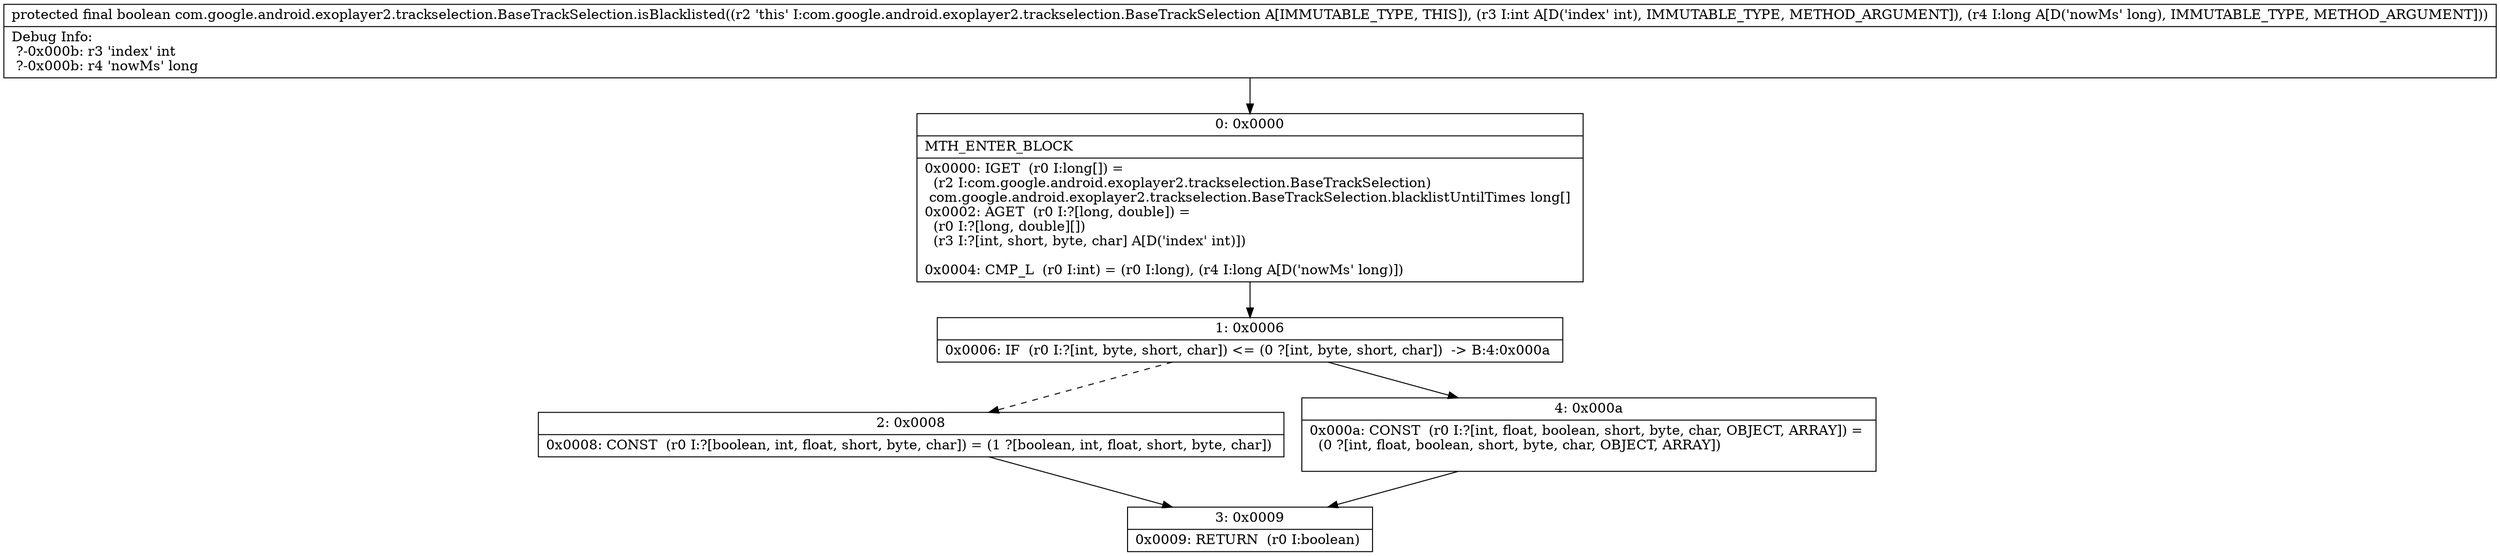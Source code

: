 digraph "CFG forcom.google.android.exoplayer2.trackselection.BaseTrackSelection.isBlacklisted(IJ)Z" {
Node_0 [shape=record,label="{0\:\ 0x0000|MTH_ENTER_BLOCK\l|0x0000: IGET  (r0 I:long[]) = \l  (r2 I:com.google.android.exoplayer2.trackselection.BaseTrackSelection)\l com.google.android.exoplayer2.trackselection.BaseTrackSelection.blacklistUntilTimes long[] \l0x0002: AGET  (r0 I:?[long, double]) = \l  (r0 I:?[long, double][])\l  (r3 I:?[int, short, byte, char] A[D('index' int)])\l \l0x0004: CMP_L  (r0 I:int) = (r0 I:long), (r4 I:long A[D('nowMs' long)]) \l}"];
Node_1 [shape=record,label="{1\:\ 0x0006|0x0006: IF  (r0 I:?[int, byte, short, char]) \<= (0 ?[int, byte, short, char])  \-\> B:4:0x000a \l}"];
Node_2 [shape=record,label="{2\:\ 0x0008|0x0008: CONST  (r0 I:?[boolean, int, float, short, byte, char]) = (1 ?[boolean, int, float, short, byte, char]) \l}"];
Node_3 [shape=record,label="{3\:\ 0x0009|0x0009: RETURN  (r0 I:boolean) \l}"];
Node_4 [shape=record,label="{4\:\ 0x000a|0x000a: CONST  (r0 I:?[int, float, boolean, short, byte, char, OBJECT, ARRAY]) = \l  (0 ?[int, float, boolean, short, byte, char, OBJECT, ARRAY])\l \l}"];
MethodNode[shape=record,label="{protected final boolean com.google.android.exoplayer2.trackselection.BaseTrackSelection.isBlacklisted((r2 'this' I:com.google.android.exoplayer2.trackselection.BaseTrackSelection A[IMMUTABLE_TYPE, THIS]), (r3 I:int A[D('index' int), IMMUTABLE_TYPE, METHOD_ARGUMENT]), (r4 I:long A[D('nowMs' long), IMMUTABLE_TYPE, METHOD_ARGUMENT]))  | Debug Info:\l  ?\-0x000b: r3 'index' int\l  ?\-0x000b: r4 'nowMs' long\l}"];
MethodNode -> Node_0;
Node_0 -> Node_1;
Node_1 -> Node_2[style=dashed];
Node_1 -> Node_4;
Node_2 -> Node_3;
Node_4 -> Node_3;
}

